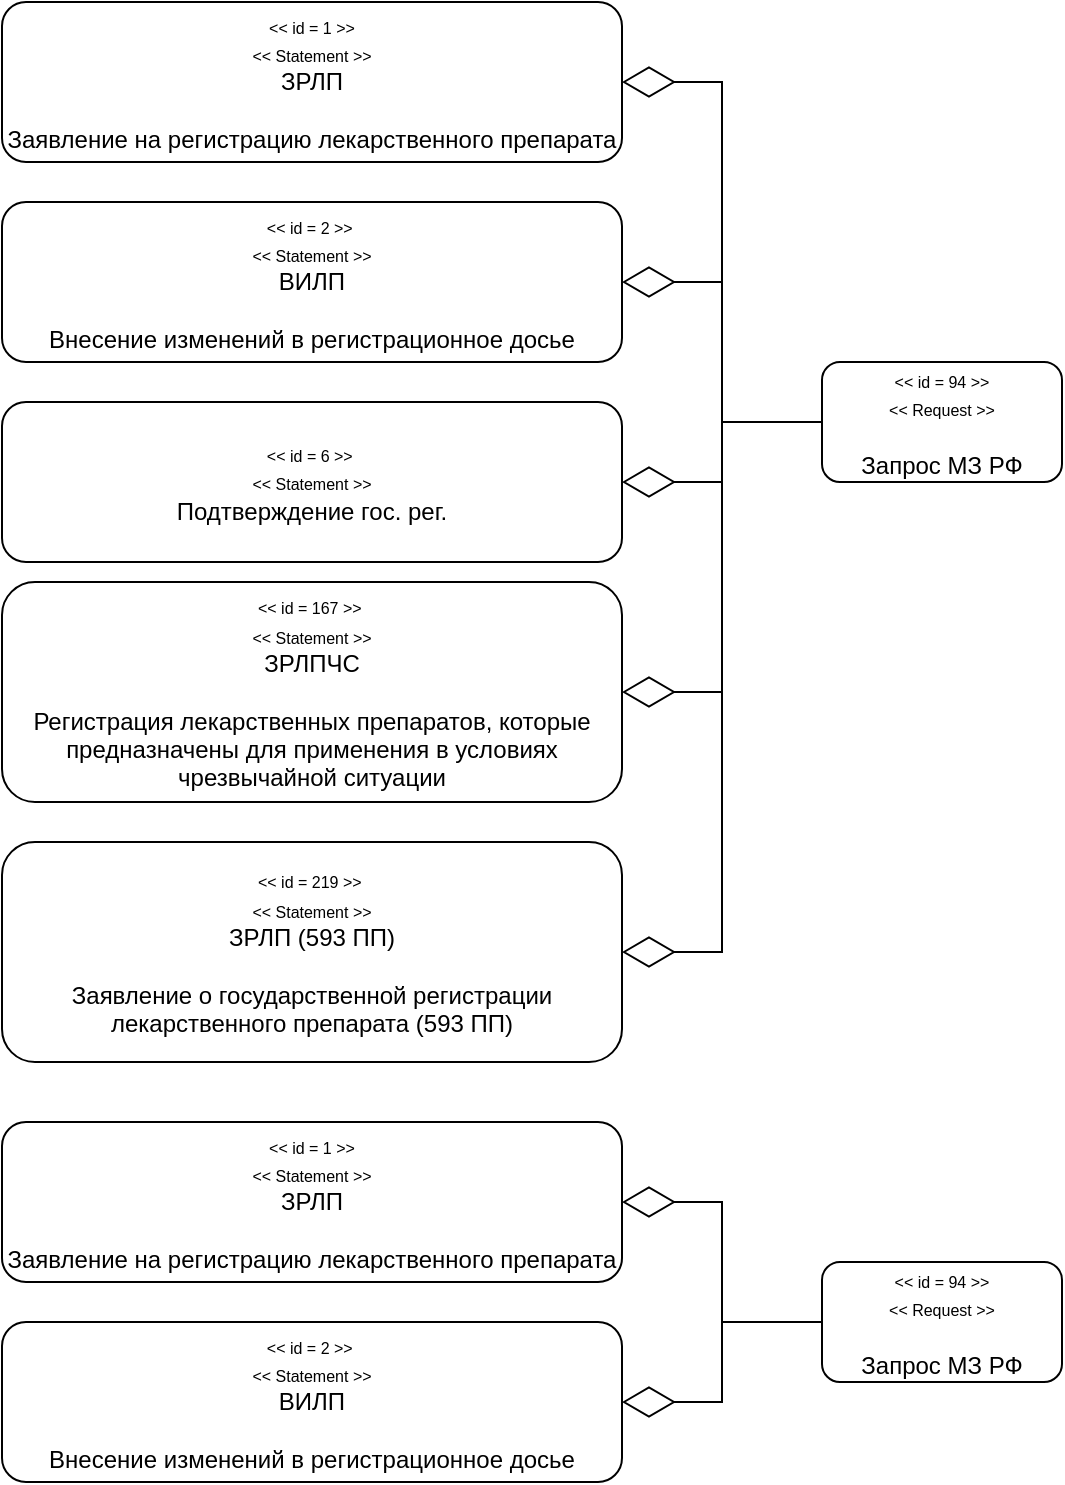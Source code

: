 <mxfile version="20.6.0" type="github">
  <diagram id="saAoNNfvjhwFS-k0Hx0o" name="Страница 1">
    <mxGraphModel dx="342" dy="453" grid="1" gridSize="10" guides="1" tooltips="1" connect="1" arrows="1" fold="1" page="1" pageScale="1" pageWidth="827" pageHeight="1169" math="0" shadow="0">
      <root>
        <mxCell id="0" />
        <mxCell id="1" parent="0" />
        <mxCell id="2wlWGYxxJUrvrBXpbSvd-1" value="&lt;font style=&quot;font-size: 8px;&quot;&gt;&amp;lt;&amp;lt; id = 94 &amp;gt;&amp;gt;&lt;br&gt;&lt;/font&gt;&lt;span style=&quot;font-size: 8px;&quot;&gt;&amp;lt;&amp;lt; Request &amp;gt;&amp;gt;&lt;/span&gt;&lt;br&gt;&lt;br&gt;Запрос МЗ РФ" style="rounded=1;whiteSpace=wrap;html=1;" parent="1" vertex="1">
          <mxGeometry x="450" y="300" width="120" height="60" as="geometry" />
        </mxCell>
        <mxCell id="2wlWGYxxJUrvrBXpbSvd-2" value="&lt;font style=&quot;font-size: 8px;&quot;&gt;&amp;lt;&amp;lt; id = 1 &amp;gt;&amp;gt; &lt;br&gt;&amp;lt;&amp;lt; Statement &amp;gt;&amp;gt;&lt;/font&gt;&lt;br&gt;ЗРЛП&lt;br&gt;&lt;br&gt;Заявление на регистрацию лекарственного препарата" style="rounded=1;whiteSpace=wrap;html=1;" parent="1" vertex="1">
          <mxGeometry x="40" y="120" width="310" height="80" as="geometry" />
        </mxCell>
        <mxCell id="2wlWGYxxJUrvrBXpbSvd-3" value="" style="endArrow=diamondThin;endFill=0;endSize=24;html=1;rounded=0;fontSize=8;entryX=1;entryY=0.5;entryDx=0;entryDy=0;exitX=0;exitY=0.5;exitDx=0;exitDy=0;edgeStyle=orthogonalEdgeStyle;" parent="1" source="2wlWGYxxJUrvrBXpbSvd-1" target="2wlWGYxxJUrvrBXpbSvd-2" edge="1">
          <mxGeometry width="160" relative="1" as="geometry">
            <mxPoint x="180" y="190" as="sourcePoint" />
            <mxPoint x="340" y="190" as="targetPoint" />
          </mxGeometry>
        </mxCell>
        <mxCell id="2wlWGYxxJUrvrBXpbSvd-4" value="&lt;font style=&quot;font-size: 8px;&quot;&gt;&amp;lt;&amp;lt; id = 2 &amp;gt;&amp;gt;&amp;nbsp;&lt;br&gt;&lt;/font&gt;&lt;span style=&quot;font-size: 8px;&quot;&gt;&amp;lt;&amp;lt; Statement &amp;gt;&amp;gt;&lt;/span&gt;&lt;br&gt;ВИЛП&lt;br&gt;&lt;br&gt;Внесение изменений в регистрационное досье" style="rounded=1;whiteSpace=wrap;html=1;" parent="1" vertex="1">
          <mxGeometry x="40" y="220" width="310" height="80" as="geometry" />
        </mxCell>
        <mxCell id="2wlWGYxxJUrvrBXpbSvd-5" value="" style="endArrow=diamondThin;endFill=0;endSize=24;html=1;rounded=0;fontSize=8;entryX=1;entryY=0.5;entryDx=0;entryDy=0;exitX=0;exitY=0.5;exitDx=0;exitDy=0;edgeStyle=orthogonalEdgeStyle;" parent="1" source="2wlWGYxxJUrvrBXpbSvd-1" target="2wlWGYxxJUrvrBXpbSvd-4" edge="1">
          <mxGeometry width="160" relative="1" as="geometry">
            <mxPoint x="450" y="260" as="sourcePoint" />
            <mxPoint x="360" y="180" as="targetPoint" />
          </mxGeometry>
        </mxCell>
        <mxCell id="2wlWGYxxJUrvrBXpbSvd-6" value="&lt;font style=&quot;font-size: 8px;&quot;&gt;&amp;lt;&amp;lt; id = 6 &amp;gt;&amp;gt;&amp;nbsp;&lt;br&gt;&lt;/font&gt;&lt;span style=&quot;font-size: 8px;&quot;&gt;&amp;lt;&amp;lt; Statement &amp;gt;&amp;gt;&lt;/span&gt;&lt;br&gt;Подтверждение гос. рег.&lt;br&gt;" style="rounded=1;whiteSpace=wrap;html=1;" parent="1" vertex="1">
          <mxGeometry x="40" y="320" width="310" height="80" as="geometry" />
        </mxCell>
        <mxCell id="2wlWGYxxJUrvrBXpbSvd-7" value="&lt;font style=&quot;font-size: 8px;&quot;&gt;&amp;lt;&amp;lt; id = 167 &amp;gt;&amp;gt;&amp;nbsp;&lt;br&gt;&lt;/font&gt;&lt;span style=&quot;font-size: 8px;&quot;&gt;&amp;lt;&amp;lt; Statement &amp;gt;&amp;gt;&lt;br&gt;&lt;/span&gt;ЗРЛПЧС&lt;br&gt;&lt;br&gt;Регистрация лекарственных препаратов, которые предназначены для применения в условиях чрезвычайной ситуации" style="rounded=1;whiteSpace=wrap;html=1;" parent="1" vertex="1">
          <mxGeometry x="40" y="410" width="310" height="110" as="geometry" />
        </mxCell>
        <mxCell id="2wlWGYxxJUrvrBXpbSvd-8" value="&lt;font style=&quot;font-size: 8px;&quot;&gt;&amp;lt;&amp;lt; id = 219 &amp;gt;&amp;gt;&amp;nbsp;&lt;br&gt;&lt;/font&gt;&lt;span style=&quot;font-size: 8px;&quot;&gt;&amp;lt;&amp;lt; Statement &amp;gt;&amp;gt;&lt;br&gt;&lt;/span&gt;ЗРЛП (593 ПП)&lt;br&gt;&lt;br&gt;Заявление о государственной регистрации лекарственного препарата (593 ПП)" style="rounded=1;whiteSpace=wrap;html=1;" parent="1" vertex="1">
          <mxGeometry x="40" y="540" width="310" height="110" as="geometry" />
        </mxCell>
        <mxCell id="2wlWGYxxJUrvrBXpbSvd-9" value="" style="endArrow=diamondThin;endFill=0;endSize=24;html=1;rounded=0;fontSize=8;entryX=1;entryY=0.5;entryDx=0;entryDy=0;exitX=0;exitY=0.5;exitDx=0;exitDy=0;edgeStyle=orthogonalEdgeStyle;" parent="1" source="2wlWGYxxJUrvrBXpbSvd-1" target="2wlWGYxxJUrvrBXpbSvd-6" edge="1">
          <mxGeometry width="160" relative="1" as="geometry">
            <mxPoint x="450" y="260" as="sourcePoint" />
            <mxPoint x="360" y="270" as="targetPoint" />
          </mxGeometry>
        </mxCell>
        <mxCell id="2wlWGYxxJUrvrBXpbSvd-10" value="" style="endArrow=diamondThin;endFill=0;endSize=24;html=1;rounded=0;fontSize=8;entryX=1;entryY=0.5;entryDx=0;entryDy=0;exitX=0;exitY=0.5;exitDx=0;exitDy=0;edgeStyle=orthogonalEdgeStyle;" parent="1" source="2wlWGYxxJUrvrBXpbSvd-1" target="2wlWGYxxJUrvrBXpbSvd-7" edge="1">
          <mxGeometry width="160" relative="1" as="geometry">
            <mxPoint x="450" y="260" as="sourcePoint" />
            <mxPoint x="360" y="370" as="targetPoint" />
          </mxGeometry>
        </mxCell>
        <mxCell id="2wlWGYxxJUrvrBXpbSvd-11" value="" style="endArrow=diamondThin;endFill=0;endSize=24;html=1;rounded=0;fontSize=8;entryX=1;entryY=0.5;entryDx=0;entryDy=0;exitX=0;exitY=0.5;exitDx=0;exitDy=0;edgeStyle=orthogonalEdgeStyle;" parent="1" source="2wlWGYxxJUrvrBXpbSvd-1" target="2wlWGYxxJUrvrBXpbSvd-8" edge="1">
          <mxGeometry width="160" relative="1" as="geometry">
            <mxPoint x="460" y="270" as="sourcePoint" />
            <mxPoint x="370" y="380" as="targetPoint" />
          </mxGeometry>
        </mxCell>
        <mxCell id="YCjbTtOZEJtfuDZi-5gX-1" value="&lt;font style=&quot;font-size: 8px;&quot;&gt;&amp;lt;&amp;lt; id = 94 &amp;gt;&amp;gt;&lt;br&gt;&lt;/font&gt;&lt;span style=&quot;font-size: 8px;&quot;&gt;&amp;lt;&amp;lt; Request &amp;gt;&amp;gt;&lt;/span&gt;&lt;br&gt;&lt;br&gt;Запрос МЗ РФ" style="rounded=1;whiteSpace=wrap;html=1;" vertex="1" parent="1">
          <mxGeometry x="450" y="750" width="120" height="60" as="geometry" />
        </mxCell>
        <mxCell id="YCjbTtOZEJtfuDZi-5gX-2" value="&lt;font style=&quot;font-size: 8px;&quot;&gt;&amp;lt;&amp;lt; id = 1 &amp;gt;&amp;gt; &lt;br&gt;&amp;lt;&amp;lt; Statement &amp;gt;&amp;gt;&lt;/font&gt;&lt;br&gt;ЗРЛП&lt;br&gt;&lt;br&gt;Заявление на регистрацию лекарственного препарата" style="rounded=1;whiteSpace=wrap;html=1;" vertex="1" parent="1">
          <mxGeometry x="40" y="680" width="310" height="80" as="geometry" />
        </mxCell>
        <mxCell id="YCjbTtOZEJtfuDZi-5gX-3" value="" style="endArrow=diamondThin;endFill=0;endSize=24;html=1;rounded=0;fontSize=8;entryX=1;entryY=0.5;entryDx=0;entryDy=0;exitX=0;exitY=0.5;exitDx=0;exitDy=0;edgeStyle=orthogonalEdgeStyle;" edge="1" parent="1" source="YCjbTtOZEJtfuDZi-5gX-1" target="YCjbTtOZEJtfuDZi-5gX-2">
          <mxGeometry width="160" relative="1" as="geometry">
            <mxPoint x="180" y="750" as="sourcePoint" />
            <mxPoint x="340" y="750" as="targetPoint" />
          </mxGeometry>
        </mxCell>
        <mxCell id="YCjbTtOZEJtfuDZi-5gX-4" value="&lt;font style=&quot;font-size: 8px;&quot;&gt;&amp;lt;&amp;lt; id = 2 &amp;gt;&amp;gt;&amp;nbsp;&lt;br&gt;&lt;/font&gt;&lt;span style=&quot;font-size: 8px;&quot;&gt;&amp;lt;&amp;lt; Statement &amp;gt;&amp;gt;&lt;/span&gt;&lt;br&gt;ВИЛП&lt;br&gt;&lt;br&gt;Внесение изменений в регистрационное досье" style="rounded=1;whiteSpace=wrap;html=1;" vertex="1" parent="1">
          <mxGeometry x="40" y="780" width="310" height="80" as="geometry" />
        </mxCell>
        <mxCell id="YCjbTtOZEJtfuDZi-5gX-5" value="" style="endArrow=diamondThin;endFill=0;endSize=24;html=1;rounded=0;fontSize=8;entryX=1;entryY=0.5;entryDx=0;entryDy=0;exitX=0;exitY=0.5;exitDx=0;exitDy=0;edgeStyle=orthogonalEdgeStyle;" edge="1" parent="1" source="YCjbTtOZEJtfuDZi-5gX-1" target="YCjbTtOZEJtfuDZi-5gX-4">
          <mxGeometry width="160" relative="1" as="geometry">
            <mxPoint x="450" y="820" as="sourcePoint" />
            <mxPoint x="360" y="740" as="targetPoint" />
          </mxGeometry>
        </mxCell>
      </root>
    </mxGraphModel>
  </diagram>
</mxfile>
